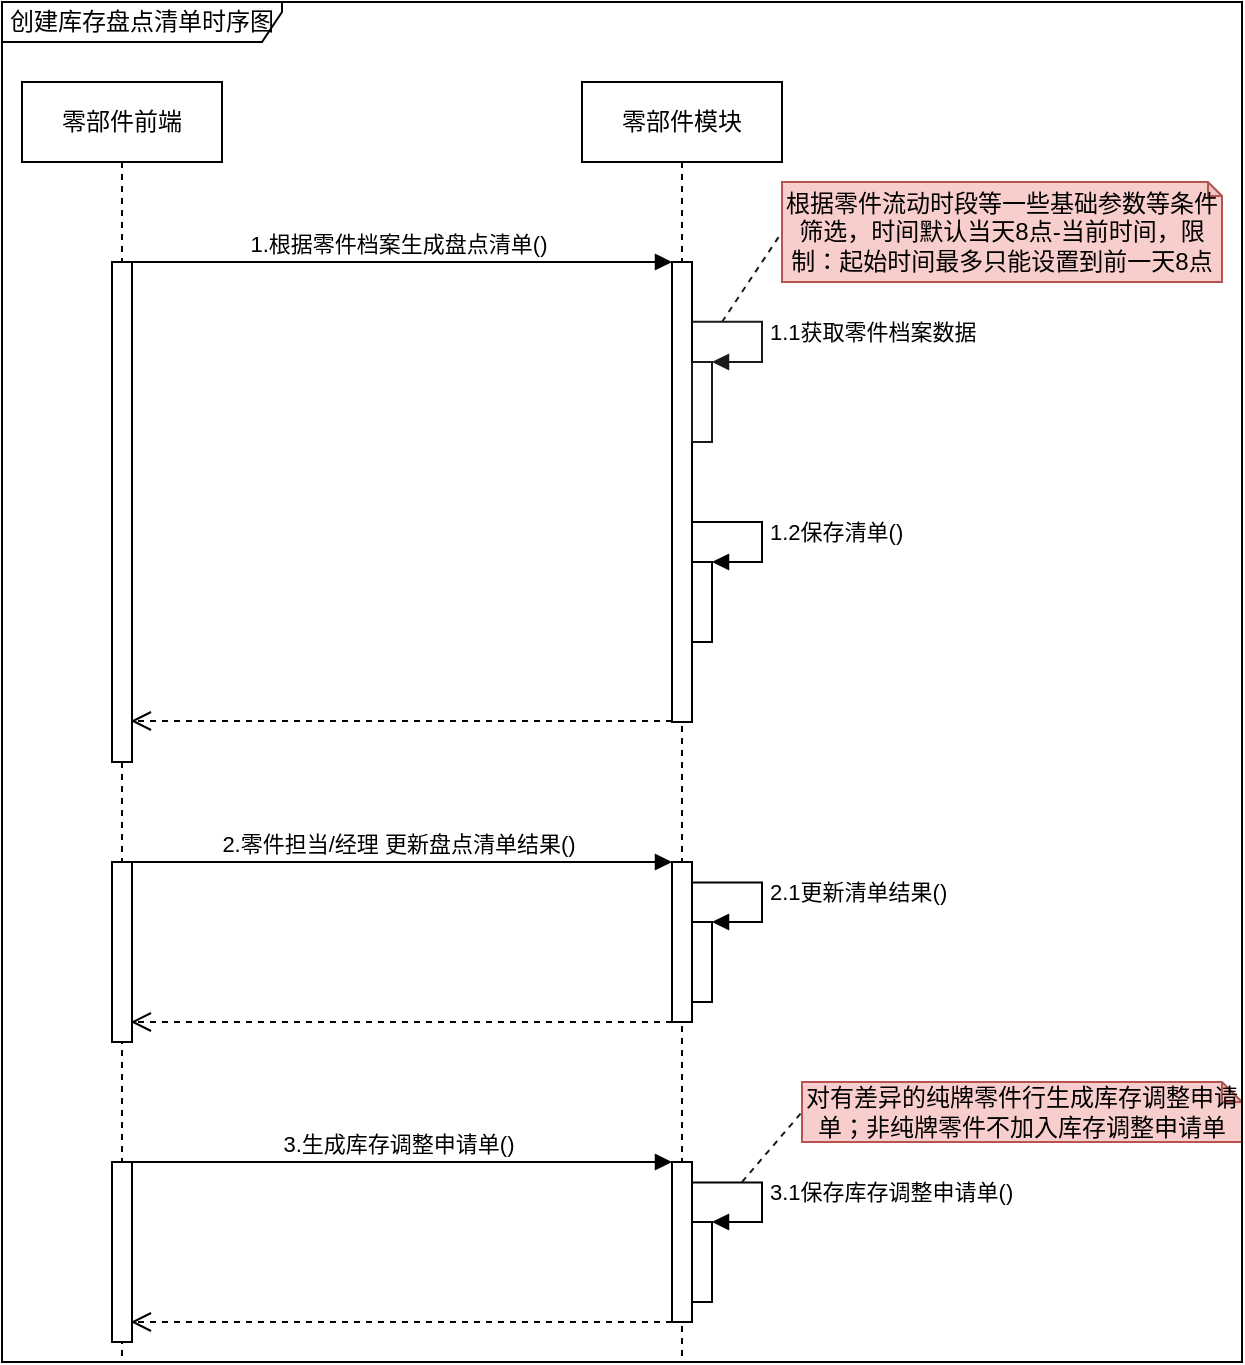 <mxfile version="16.2.7" type="github" pages="6">
  <diagram id="umNzM8Ve97_fDtR-dAsz" name="库存盘点时序图">
    <mxGraphModel dx="1673" dy="902" grid="1" gridSize="10" guides="1" tooltips="1" connect="1" arrows="1" fold="1" page="1" pageScale="1" pageWidth="827" pageHeight="1169" math="0" shadow="0">
      <root>
        <mxCell id="0" />
        <mxCell id="1" parent="0" />
        <mxCell id="G8WGl2eD8XPSR4rPqu9d-1" value="零部件前端" style="shape=umlLifeline;perimeter=lifelinePerimeter;whiteSpace=wrap;html=1;container=1;collapsible=0;recursiveResize=0;outlineConnect=0;" parent="1" vertex="1">
          <mxGeometry x="240" y="120" width="100" height="640" as="geometry" />
        </mxCell>
        <mxCell id="G8WGl2eD8XPSR4rPqu9d-5" value="" style="html=1;points=[];perimeter=orthogonalPerimeter;" parent="G8WGl2eD8XPSR4rPqu9d-1" vertex="1">
          <mxGeometry x="45" y="90" width="10" height="250" as="geometry" />
        </mxCell>
        <mxCell id="yVz69aTvystLN38uQKqI-1" value="" style="html=1;points=[];perimeter=orthogonalPerimeter;" parent="G8WGl2eD8XPSR4rPqu9d-1" vertex="1">
          <mxGeometry x="45" y="390" width="10" height="90" as="geometry" />
        </mxCell>
        <mxCell id="G8WGl2eD8XPSR4rPqu9d-2" value="零部件模块" style="shape=umlLifeline;perimeter=lifelinePerimeter;whiteSpace=wrap;html=1;container=1;collapsible=0;recursiveResize=0;outlineConnect=0;" parent="1" vertex="1">
          <mxGeometry x="520" y="120" width="100" height="640" as="geometry" />
        </mxCell>
        <mxCell id="G8WGl2eD8XPSR4rPqu9d-6" value="" style="html=1;points=[];perimeter=orthogonalPerimeter;" parent="G8WGl2eD8XPSR4rPqu9d-2" vertex="1">
          <mxGeometry x="45" y="90" width="10" height="230" as="geometry" />
        </mxCell>
        <mxCell id="xgKWHFWqJDrXmpPzvQ9v-1" value="" style="html=1;points=[];perimeter=orthogonalPerimeter;fillColor=#FFFFFF;" parent="G8WGl2eD8XPSR4rPqu9d-2" vertex="1">
          <mxGeometry x="55" y="240" width="10" height="40" as="geometry" />
        </mxCell>
        <mxCell id="xgKWHFWqJDrXmpPzvQ9v-2" value="1.2保存清单()" style="edgeStyle=orthogonalEdgeStyle;html=1;align=left;spacingLeft=2;endArrow=block;rounded=0;entryX=1;entryY=0;" parent="G8WGl2eD8XPSR4rPqu9d-2" target="xgKWHFWqJDrXmpPzvQ9v-1" edge="1">
          <mxGeometry relative="1" as="geometry">
            <mxPoint x="55" y="220" as="sourcePoint" />
            <Array as="points">
              <mxPoint x="90" y="220" />
              <mxPoint x="90" y="240" />
            </Array>
          </mxGeometry>
        </mxCell>
        <mxCell id="xgKWHFWqJDrXmpPzvQ9v-7" value="" style="html=1;points=[];perimeter=orthogonalPerimeter;fillColor=#FFFFFF;" parent="G8WGl2eD8XPSR4rPqu9d-2" vertex="1">
          <mxGeometry x="45" y="390" width="10" height="80" as="geometry" />
        </mxCell>
        <mxCell id="JhqgC4_rt2xM12ap52p0-1" value="" style="html=1;points=[];perimeter=orthogonalPerimeter;strokeColor=#1A1A1A;fillColor=#FFFFFF;" vertex="1" parent="G8WGl2eD8XPSR4rPqu9d-2">
          <mxGeometry x="55" y="140" width="10" height="40" as="geometry" />
        </mxCell>
        <mxCell id="JhqgC4_rt2xM12ap52p0-2" value="1.1获取零件档案数据" style="edgeStyle=orthogonalEdgeStyle;html=1;align=left;spacingLeft=2;endArrow=block;rounded=0;entryX=1;entryY=0;endSize=6;targetPerimeterSpacing=-1;strokeColor=#1A1A1A;exitX=1;exitY=0.13;exitDx=0;exitDy=0;exitPerimeter=0;" edge="1" target="JhqgC4_rt2xM12ap52p0-1" parent="G8WGl2eD8XPSR4rPqu9d-2" source="G8WGl2eD8XPSR4rPqu9d-6">
          <mxGeometry relative="1" as="geometry">
            <mxPoint x="60" y="120" as="sourcePoint" />
            <Array as="points">
              <mxPoint x="90" y="120" />
              <mxPoint x="90" y="140" />
            </Array>
          </mxGeometry>
        </mxCell>
        <mxCell id="G8WGl2eD8XPSR4rPqu9d-7" value="1.根据零件档案生成盘点清单()" style="html=1;verticalAlign=bottom;endArrow=block;entryX=0;entryY=0;rounded=0;" parent="1" target="G8WGl2eD8XPSR4rPqu9d-6" edge="1">
          <mxGeometry relative="1" as="geometry">
            <mxPoint x="290" y="210" as="sourcePoint" />
          </mxGeometry>
        </mxCell>
        <mxCell id="G8WGl2eD8XPSR4rPqu9d-8" value="" style="html=1;verticalAlign=bottom;endArrow=open;dashed=1;endSize=8;exitX=0;exitY=0.95;rounded=0;entryX=0.94;entryY=0.95;entryDx=0;entryDy=0;entryPerimeter=0;" parent="1" edge="1">
          <mxGeometry relative="1" as="geometry">
            <mxPoint x="294.4" y="439.5" as="targetPoint" />
            <mxPoint x="565" y="439.5" as="sourcePoint" />
          </mxGeometry>
        </mxCell>
        <mxCell id="yVz69aTvystLN38uQKqI-2" value="2.零件担当/经理 更新盘点清单结果()" style="html=1;verticalAlign=bottom;endArrow=block;entryX=0;entryY=0;rounded=0;" parent="1" edge="1">
          <mxGeometry relative="1" as="geometry">
            <mxPoint x="290" y="510" as="sourcePoint" />
            <mxPoint x="565" y="510" as="targetPoint" />
          </mxGeometry>
        </mxCell>
        <mxCell id="jlcQdi1CMKk99q-TdwAY-1" value="根据零件流动时段等一些基础参数等条件筛选，时间默认当天8点-当前时间，限制：起始时间最多只能设置到前一天8点" style="shape=note;whiteSpace=wrap;html=1;backgroundOutline=1;darkOpacity=0.05;strokeColor=#b85450;fillColor=#f8cecc;size=7;" vertex="1" parent="1">
          <mxGeometry x="620" y="170" width="220" height="50" as="geometry" />
        </mxCell>
        <mxCell id="jlcQdi1CMKk99q-TdwAY-3" value="" style="html=1;points=[];perimeter=orthogonalPerimeter;fillColor=#FFFFFF;" vertex="1" parent="1">
          <mxGeometry x="575" y="540" width="10" height="40" as="geometry" />
        </mxCell>
        <mxCell id="jlcQdi1CMKk99q-TdwAY-4" value="2.1更新清单结果()" style="edgeStyle=orthogonalEdgeStyle;html=1;align=left;spacingLeft=2;endArrow=block;rounded=0;entryX=1;entryY=0;exitX=1.022;exitY=0.128;exitDx=0;exitDy=0;exitPerimeter=0;" edge="1" parent="1" target="jlcQdi1CMKk99q-TdwAY-3">
          <mxGeometry relative="1" as="geometry">
            <mxPoint x="575.22" y="520.24" as="sourcePoint" />
            <Array as="points">
              <mxPoint x="610" y="520" />
              <mxPoint x="610" y="540" />
            </Array>
          </mxGeometry>
        </mxCell>
        <mxCell id="jlcQdi1CMKk99q-TdwAY-5" value="" style="html=1;verticalAlign=bottom;endArrow=open;dashed=1;endSize=8;exitX=0;exitY=0.95;rounded=0;entryX=0.94;entryY=0.95;entryDx=0;entryDy=0;entryPerimeter=0;" edge="1" parent="1">
          <mxGeometry relative="1" as="geometry">
            <mxPoint x="294.4" y="590" as="targetPoint" />
            <mxPoint x="565" y="590" as="sourcePoint" />
          </mxGeometry>
        </mxCell>
        <mxCell id="jlcQdi1CMKk99q-TdwAY-7" value="" style="html=1;points=[];perimeter=orthogonalPerimeter;" vertex="1" parent="1">
          <mxGeometry x="285" y="660" width="10" height="90" as="geometry" />
        </mxCell>
        <mxCell id="jlcQdi1CMKk99q-TdwAY-8" value="" style="html=1;points=[];perimeter=orthogonalPerimeter;fillColor=#FFFFFF;" vertex="1" parent="1">
          <mxGeometry x="565" y="660" width="10" height="80" as="geometry" />
        </mxCell>
        <mxCell id="jlcQdi1CMKk99q-TdwAY-9" value="3.生成库存调整申请单()" style="html=1;verticalAlign=bottom;endArrow=block;entryX=0;entryY=0;rounded=0;" edge="1" parent="1">
          <mxGeometry relative="1" as="geometry">
            <mxPoint x="290" y="660" as="sourcePoint" />
            <mxPoint x="565" y="660" as="targetPoint" />
          </mxGeometry>
        </mxCell>
        <mxCell id="jlcQdi1CMKk99q-TdwAY-10" value="" style="html=1;points=[];perimeter=orthogonalPerimeter;fillColor=#FFFFFF;" vertex="1" parent="1">
          <mxGeometry x="575" y="690" width="10" height="40" as="geometry" />
        </mxCell>
        <mxCell id="jlcQdi1CMKk99q-TdwAY-11" value="3.1保存库存调整申请单()" style="edgeStyle=orthogonalEdgeStyle;html=1;align=left;spacingLeft=2;endArrow=block;rounded=0;entryX=1;entryY=0;exitX=1.022;exitY=0.128;exitDx=0;exitDy=0;exitPerimeter=0;" edge="1" parent="1" target="jlcQdi1CMKk99q-TdwAY-10">
          <mxGeometry relative="1" as="geometry">
            <mxPoint x="575.22" y="670.24" as="sourcePoint" />
            <Array as="points">
              <mxPoint x="610" y="670" />
              <mxPoint x="610" y="690" />
            </Array>
          </mxGeometry>
        </mxCell>
        <mxCell id="jlcQdi1CMKk99q-TdwAY-13" value="对有差异的纯牌零件行生成库存调整申请单；非纯牌零件不加入库存调整申请单" style="shape=note;whiteSpace=wrap;html=1;backgroundOutline=1;darkOpacity=0.05;strokeColor=#b85450;fillColor=#f8cecc;size=10;" vertex="1" parent="1">
          <mxGeometry x="630" y="620" width="220" height="30" as="geometry" />
        </mxCell>
        <mxCell id="LZUSHP5yM4QtFU7glQRP-1" value="" style="endArrow=none;dashed=1;html=1;rounded=0;endSize=10;targetPerimeterSpacing=-1;strokeColor=#1A1A1A;entryX=0;entryY=0.5;entryDx=0;entryDy=0;entryPerimeter=0;" edge="1" parent="1" target="jlcQdi1CMKk99q-TdwAY-13">
          <mxGeometry width="50" height="50" relative="1" as="geometry">
            <mxPoint x="600" y="670" as="sourcePoint" />
            <mxPoint x="350" y="540" as="targetPoint" />
          </mxGeometry>
        </mxCell>
        <mxCell id="LZUSHP5yM4QtFU7glQRP-2" value="" style="endArrow=none;dashed=1;html=1;rounded=0;endSize=10;targetPerimeterSpacing=-1;strokeColor=#1A1A1A;entryX=0;entryY=0.5;entryDx=0;entryDy=0;entryPerimeter=0;" edge="1" parent="1" target="jlcQdi1CMKk99q-TdwAY-1">
          <mxGeometry width="50" height="50" relative="1" as="geometry">
            <mxPoint x="590" y="240" as="sourcePoint" />
            <mxPoint x="630" y="315" as="targetPoint" />
          </mxGeometry>
        </mxCell>
        <mxCell id="LZUSHP5yM4QtFU7glQRP-3" value="" style="html=1;verticalAlign=bottom;endArrow=open;dashed=1;endSize=8;exitX=0;exitY=0.95;rounded=0;entryX=0.94;entryY=0.95;entryDx=0;entryDy=0;entryPerimeter=0;" edge="1" parent="1">
          <mxGeometry relative="1" as="geometry">
            <mxPoint x="294.4" y="740" as="targetPoint" />
            <mxPoint x="565" y="740" as="sourcePoint" />
          </mxGeometry>
        </mxCell>
        <mxCell id="JhqgC4_rt2xM12ap52p0-4" value="创建库存盘点清单时序图" style="shape=umlFrame;whiteSpace=wrap;html=1;fillColor=#FFFFFF;width=140;height=20;" vertex="1" parent="1">
          <mxGeometry x="230" y="80" width="620" height="680" as="geometry" />
        </mxCell>
      </root>
    </mxGraphModel>
  </diagram>
  <diagram id="uT7HqaZZkiz_ikNXBzii" name="创建盘点清单行为图">
    <mxGraphModel dx="1293" dy="697" grid="1" gridSize="10" guides="1" tooltips="1" connect="1" arrows="1" fold="1" page="1" pageScale="1" pageWidth="827" pageHeight="1169" math="0" shadow="0">
      <root>
        <mxCell id="cGxvXAa2omujSZtcGAt--0" />
        <mxCell id="cGxvXAa2omujSZtcGAt--1" parent="cGxvXAa2omujSZtcGAt--0" />
        <mxCell id="g6v5su71hCf3ehsS76K4-0" value="零部件前端" style="shape=umlLifeline;perimeter=lifelinePerimeter;whiteSpace=wrap;html=1;container=1;collapsible=0;recursiveResize=0;outlineConnect=0;fillColor=#FFFFFF;" parent="cGxvXAa2omujSZtcGAt--1" vertex="1">
          <mxGeometry x="200" y="160" width="100" height="560" as="geometry" />
        </mxCell>
        <mxCell id="g6v5su71hCf3ehsS76K4-1" value="" style="html=1;points=[];perimeter=orthogonalPerimeter;fillColor=#FFFFFF;" parent="g6v5su71hCf3ehsS76K4-0" vertex="1">
          <mxGeometry x="45" y="80" width="10" height="460" as="geometry" />
        </mxCell>
        <mxCell id="g6v5su71hCf3ehsS76K4-2" value="接口-BFF服务" style="shape=umlLifeline;perimeter=lifelinePerimeter;whiteSpace=wrap;html=1;container=1;collapsible=0;recursiveResize=0;outlineConnect=0;fillColor=#FFFFFF;" parent="cGxvXAa2omujSZtcGAt--1" vertex="1">
          <mxGeometry x="390" y="160" width="100" height="560" as="geometry" />
        </mxCell>
        <mxCell id="g6v5su71hCf3ehsS76K4-3" value="" style="html=1;points=[];perimeter=orthogonalPerimeter;fillColor=#FFFFFF;" parent="g6v5su71hCf3ehsS76K4-2" vertex="1">
          <mxGeometry x="45" y="80" width="10" height="440" as="geometry" />
        </mxCell>
        <mxCell id="g6v5su71hCf3ehsS76K4-4" value="" style="html=1;verticalAlign=bottom;endArrow=open;dashed=1;endSize=8;exitX=0;exitY=0.95;rounded=0;" parent="g6v5su71hCf3ehsS76K4-2" edge="1">
          <mxGeometry relative="1" as="geometry">
            <mxPoint x="-135" y="520" as="targetPoint" />
            <mxPoint x="55" y="520" as="sourcePoint" />
          </mxGeometry>
        </mxCell>
        <mxCell id="g6v5su71hCf3ehsS76K4-6" value="领域层-库存管理原子服务" style="shape=umlLifeline;perimeter=lifelinePerimeter;whiteSpace=wrap;html=1;container=1;collapsible=0;recursiveResize=0;outlineConnect=0;fillColor=#FFFFFF;" parent="cGxvXAa2omujSZtcGAt--1" vertex="1">
          <mxGeometry x="730" y="160" width="100" height="560" as="geometry" />
        </mxCell>
        <mxCell id="g6v5su71hCf3ehsS76K4-7" value="" style="html=1;points=[];perimeter=orthogonalPerimeter;fillColor=#FFFFFF;" parent="g6v5su71hCf3ehsS76K4-6" vertex="1">
          <mxGeometry x="45" y="372" width="10" height="80" as="geometry" />
        </mxCell>
        <mxCell id="g6v5su71hCf3ehsS76K4-8" value="" style="html=1;points=[];perimeter=orthogonalPerimeter;fillColor=#FFFFFF;" parent="g6v5su71hCf3ehsS76K4-6" vertex="1">
          <mxGeometry x="55" y="402" width="10" height="40" as="geometry" />
        </mxCell>
        <mxCell id="g6v5su71hCf3ehsS76K4-9" value="1.1.3.1保存盘点清单()" style="edgeStyle=orthogonalEdgeStyle;html=1;align=left;spacingLeft=2;endArrow=block;rounded=0;entryX=1;entryY=0;endSize=10;exitX=0.987;exitY=0.125;exitDx=0;exitDy=0;exitPerimeter=0;" parent="g6v5su71hCf3ehsS76K4-6" source="g6v5su71hCf3ehsS76K4-7" target="g6v5su71hCf3ehsS76K4-8" edge="1">
          <mxGeometry relative="1" as="geometry">
            <mxPoint x="60" y="382" as="sourcePoint" />
            <Array as="points">
              <mxPoint x="90" y="382" />
              <mxPoint x="90" y="402" />
            </Array>
          </mxGeometry>
        </mxCell>
        <mxCell id="g6v5su71hCf3ehsS76K4-10" value="应用层-零部件聚合服务" style="shape=umlLifeline;perimeter=lifelinePerimeter;whiteSpace=wrap;html=1;container=1;collapsible=0;recursiveResize=0;outlineConnect=0;fillColor=#FFFFFF;" parent="cGxvXAa2omujSZtcGAt--1" vertex="1">
          <mxGeometry x="560" y="160" width="100" height="560" as="geometry" />
        </mxCell>
        <mxCell id="g6v5su71hCf3ehsS76K4-11" value="" style="html=1;points=[];perimeter=orthogonalPerimeter;fillColor=#FFFFFF;" parent="g6v5su71hCf3ehsS76K4-10" vertex="1">
          <mxGeometry x="45" y="110" width="10" height="390" as="geometry" />
        </mxCell>
        <mxCell id="g6v5su71hCf3ehsS76K4-13" value="" style="html=1;points=[];perimeter=orthogonalPerimeter;fillColor=#FFFFFF;" parent="g6v5su71hCf3ehsS76K4-10" vertex="1">
          <mxGeometry x="55" y="150" width="10" height="40" as="geometry" />
        </mxCell>
        <mxCell id="g6v5su71hCf3ehsS76K4-14" value="1.1.1参数合规性校验()" style="edgeStyle=orthogonalEdgeStyle;html=1;align=left;spacingLeft=2;endArrow=block;rounded=0;entryX=1;entryY=0;endSize=10;" parent="g6v5su71hCf3ehsS76K4-10" target="g6v5su71hCf3ehsS76K4-13" edge="1">
          <mxGeometry relative="1" as="geometry">
            <mxPoint x="55" y="130" as="sourcePoint" />
            <Array as="points">
              <mxPoint x="90" y="130" />
              <mxPoint x="90" y="150" />
            </Array>
          </mxGeometry>
        </mxCell>
        <mxCell id="g6v5su71hCf3ehsS76K4-15" value="1.生成库存盘点清单()" style="html=1;verticalAlign=bottom;endArrow=block;rounded=0;endSize=10;" parent="cGxvXAa2omujSZtcGAt--1" edge="1">
          <mxGeometry relative="1" as="geometry">
            <mxPoint x="255.1" y="240" as="sourcePoint" />
            <mxPoint x="435" y="240" as="targetPoint" />
          </mxGeometry>
        </mxCell>
        <mxCell id="g6v5su71hCf3ehsS76K4-16" value="1.1.3生成盘点清单()" style="html=1;verticalAlign=bottom;endArrow=block;entryX=0;entryY=0;rounded=0;endSize=10;" parent="cGxvXAa2omujSZtcGAt--1" target="g6v5su71hCf3ehsS76K4-7" edge="1">
          <mxGeometry relative="1" as="geometry">
            <mxPoint x="615" y="532" as="sourcePoint" />
          </mxGeometry>
        </mxCell>
        <mxCell id="g6v5su71hCf3ehsS76K4-17" value="" style="html=1;verticalAlign=bottom;endArrow=open;dashed=1;endSize=8;exitX=0;exitY=0.95;rounded=0;" parent="cGxvXAa2omujSZtcGAt--1" edge="1">
          <mxGeometry relative="1" as="geometry">
            <mxPoint x="615" y="612" as="targetPoint" />
            <mxPoint x="775" y="612" as="sourcePoint" />
          </mxGeometry>
        </mxCell>
        <mxCell id="g6v5su71hCf3ehsS76K4-18" value="" style="html=1;verticalAlign=bottom;endArrow=open;dashed=1;endSize=8;exitX=0;exitY=0.95;rounded=0;" parent="cGxvXAa2omujSZtcGAt--1" edge="1">
          <mxGeometry relative="1" as="geometry">
            <mxPoint x="445" y="660.0" as="targetPoint" />
            <mxPoint x="605" y="660.0" as="sourcePoint" />
          </mxGeometry>
        </mxCell>
        <mxCell id="Hreq53y_PI7lOK3DhGQt-12" value="创建盘点清单-行为图" style="shape=umlFrame;whiteSpace=wrap;html=1;fillColor=#FFFFFF;width=120;height=20;" parent="cGxvXAa2omujSZtcGAt--1" vertex="1">
          <mxGeometry x="190" y="120" width="1000" height="600" as="geometry" />
        </mxCell>
        <mxCell id="SQIhCoSEok_W2m7uQ8Id-3" value="基于零件档案的信息生成" style="shape=note;whiteSpace=wrap;html=1;backgroundOutline=1;darkOpacity=0.05;strokeColor=#b85450;fillColor=#f8cecc;size=7;" vertex="1" parent="cGxvXAa2omujSZtcGAt--1">
          <mxGeometry x="273.5" y="250" width="140" height="20" as="geometry" />
        </mxCell>
        <mxCell id="g6v5su71hCf3ehsS76K4-12" value="1.1调用库存管理聚合&lt;br&gt;生成库存盘点清单()" style="html=1;verticalAlign=bottom;endArrow=block;rounded=0;endSize=10;exitX=1.046;exitY=0.087;exitDx=0;exitDy=0;exitPerimeter=0;" parent="cGxvXAa2omujSZtcGAt--1" edge="1">
          <mxGeometry relative="1" as="geometry">
            <mxPoint x="445.46" y="270.28" as="sourcePoint" />
            <mxPoint x="609.5" y="270.28" as="targetPoint" />
          </mxGeometry>
        </mxCell>
        <mxCell id="izpstvaXkRonlapdURn--4" value="" style="html=1;points=[];perimeter=orthogonalPerimeter;fillColor=#FFFFFF;" vertex="1" parent="cGxvXAa2omujSZtcGAt--1">
          <mxGeometry x="925" y="422" width="10" height="40" as="geometry" />
        </mxCell>
        <mxCell id="izpstvaXkRonlapdURn--5" value="1.1.2.1查询零件档案()" style="edgeStyle=orthogonalEdgeStyle;html=1;align=left;spacingLeft=2;endArrow=block;rounded=0;entryX=1;entryY=0;endSize=10;exitX=0.987;exitY=0.125;exitDx=0;exitDy=0;exitPerimeter=0;" edge="1" parent="cGxvXAa2omujSZtcGAt--1" target="izpstvaXkRonlapdURn--4">
          <mxGeometry relative="1" as="geometry">
            <mxPoint x="924.87" y="402" as="sourcePoint" />
            <Array as="points">
              <mxPoint x="960" y="402" />
              <mxPoint x="960" y="422" />
            </Array>
          </mxGeometry>
        </mxCell>
        <mxCell id="izpstvaXkRonlapdURn--6" value="1.1.2获取零件档案信息()" style="html=1;verticalAlign=bottom;endArrow=block;entryX=0.214;entryY=0.007;rounded=0;endSize=10;entryDx=0;entryDy=0;entryPerimeter=0;" edge="1" parent="cGxvXAa2omujSZtcGAt--1" target="izpstvaXkRonlapdURn--11">
          <mxGeometry relative="1" as="geometry">
            <mxPoint x="615" y="392" as="sourcePoint" />
            <mxPoint x="975" y="392" as="targetPoint" />
          </mxGeometry>
        </mxCell>
        <mxCell id="izpstvaXkRonlapdURn--7" value="" style="html=1;verticalAlign=bottom;endArrow=open;dashed=1;endSize=8;rounded=0;" edge="1" parent="cGxvXAa2omujSZtcGAt--1" source="izpstvaXkRonlapdURn--10">
          <mxGeometry relative="1" as="geometry">
            <mxPoint x="615" y="472" as="targetPoint" />
            <mxPoint x="775" y="472" as="sourcePoint" />
          </mxGeometry>
        </mxCell>
        <mxCell id="izpstvaXkRonlapdURn--8" value="根据零件流动时段等一些基础参数等条件筛选，时间默认当天8点-当前时间，限制：起始时间最多只能设置到前一天8点" style="shape=note;whiteSpace=wrap;html=1;backgroundOutline=1;darkOpacity=0.05;strokeColor=#b85450;fillColor=#f8cecc;size=7;" vertex="1" parent="cGxvXAa2omujSZtcGAt--1">
          <mxGeometry x="967" y="330" width="220" height="50" as="geometry" />
        </mxCell>
        <mxCell id="izpstvaXkRonlapdURn--9" value="" style="endArrow=none;dashed=1;html=1;rounded=0;endSize=6;targetPerimeterSpacing=-1;strokeColor=#1A1A1A;entryX=0;entryY=0.5;entryDx=0;entryDy=0;entryPerimeter=0;" edge="1" parent="cGxvXAa2omujSZtcGAt--1" target="izpstvaXkRonlapdURn--8">
          <mxGeometry width="50" height="50" relative="1" as="geometry">
            <mxPoint x="950" y="400" as="sourcePoint" />
            <mxPoint x="890" y="400" as="targetPoint" />
          </mxGeometry>
        </mxCell>
        <mxCell id="izpstvaXkRonlapdURn--10" value="领域层-零件基础原子服务" style="shape=umlLifeline;perimeter=lifelinePerimeter;whiteSpace=wrap;html=1;container=1;collapsible=0;recursiveResize=0;outlineConnect=0;strokeColor=#1A1A1A;fillColor=#FFFFFF;" vertex="1" parent="cGxvXAa2omujSZtcGAt--1">
          <mxGeometry x="870" y="160" width="100" height="558" as="geometry" />
        </mxCell>
        <mxCell id="izpstvaXkRonlapdURn--11" value="" style="html=1;points=[];perimeter=orthogonalPerimeter;strokeColor=#1A1A1A;fillColor=#FFFFFF;" vertex="1" parent="izpstvaXkRonlapdURn--10">
          <mxGeometry x="45" y="230" width="10" height="80" as="geometry" />
        </mxCell>
      </root>
    </mxGraphModel>
  </diagram>
  <diagram id="i_zHCoiW6dh8BcUsylhJ" name="更新盘点结果行为图">
    <mxGraphModel dx="1422" dy="767" grid="1" gridSize="10" guides="1" tooltips="1" connect="1" arrows="1" fold="1" page="1" pageScale="1" pageWidth="827" pageHeight="1169" math="0" shadow="0">
      <root>
        <mxCell id="gMh_w9T7EPyNYKoedNwf-0" />
        <mxCell id="gMh_w9T7EPyNYKoedNwf-1" parent="gMh_w9T7EPyNYKoedNwf-0" />
        <mxCell id="T6Ad247SYB4x5uOYcLmW-0" value="零部件前端" style="shape=umlLifeline;perimeter=lifelinePerimeter;whiteSpace=wrap;html=1;container=1;collapsible=0;recursiveResize=0;outlineConnect=0;fillColor=#FFFFFF;" vertex="1" parent="gMh_w9T7EPyNYKoedNwf-1">
          <mxGeometry x="200" y="160" width="100" height="400" as="geometry" />
        </mxCell>
        <mxCell id="T6Ad247SYB4x5uOYcLmW-1" value="" style="html=1;points=[];perimeter=orthogonalPerimeter;fillColor=#FFFFFF;" vertex="1" parent="T6Ad247SYB4x5uOYcLmW-0">
          <mxGeometry x="45" y="80" width="10" height="300" as="geometry" />
        </mxCell>
        <mxCell id="T6Ad247SYB4x5uOYcLmW-2" value="接口-BFF服务" style="shape=umlLifeline;perimeter=lifelinePerimeter;whiteSpace=wrap;html=1;container=1;collapsible=0;recursiveResize=0;outlineConnect=0;fillColor=#FFFFFF;" vertex="1" parent="gMh_w9T7EPyNYKoedNwf-1">
          <mxGeometry x="390" y="160" width="100" height="400" as="geometry" />
        </mxCell>
        <mxCell id="T6Ad247SYB4x5uOYcLmW-3" value="" style="html=1;points=[];perimeter=orthogonalPerimeter;fillColor=#FFFFFF;" vertex="1" parent="T6Ad247SYB4x5uOYcLmW-2">
          <mxGeometry x="45" y="80" width="10" height="280" as="geometry" />
        </mxCell>
        <mxCell id="T6Ad247SYB4x5uOYcLmW-4" value="" style="html=1;verticalAlign=bottom;endArrow=open;dashed=1;endSize=8;exitX=0;exitY=0.95;rounded=0;" edge="1" parent="T6Ad247SYB4x5uOYcLmW-2">
          <mxGeometry relative="1" as="geometry">
            <mxPoint x="-135" y="360" as="targetPoint" />
            <mxPoint x="55" y="360" as="sourcePoint" />
          </mxGeometry>
        </mxCell>
        <mxCell id="T6Ad247SYB4x5uOYcLmW-5" value="领域层-库存管理原子服务" style="shape=umlLifeline;perimeter=lifelinePerimeter;whiteSpace=wrap;html=1;container=1;collapsible=0;recursiveResize=0;outlineConnect=0;fillColor=#FFFFFF;" vertex="1" parent="gMh_w9T7EPyNYKoedNwf-1">
          <mxGeometry x="730" y="160" width="100" height="400" as="geometry" />
        </mxCell>
        <mxCell id="T6Ad247SYB4x5uOYcLmW-6" value="" style="html=1;points=[];perimeter=orthogonalPerimeter;fillColor=#FFFFFF;" vertex="1" parent="T6Ad247SYB4x5uOYcLmW-5">
          <mxGeometry x="45" y="222" width="10" height="80" as="geometry" />
        </mxCell>
        <mxCell id="T6Ad247SYB4x5uOYcLmW-7" value="" style="html=1;points=[];perimeter=orthogonalPerimeter;fillColor=#FFFFFF;" vertex="1" parent="T6Ad247SYB4x5uOYcLmW-5">
          <mxGeometry x="55" y="252" width="10" height="40" as="geometry" />
        </mxCell>
        <mxCell id="T6Ad247SYB4x5uOYcLmW-8" value="1.1.2.1更新盘点数()" style="edgeStyle=orthogonalEdgeStyle;html=1;align=left;spacingLeft=2;endArrow=block;rounded=0;entryX=1;entryY=0;endSize=10;exitX=0.987;exitY=0.125;exitDx=0;exitDy=0;exitPerimeter=0;" edge="1" parent="T6Ad247SYB4x5uOYcLmW-5" source="T6Ad247SYB4x5uOYcLmW-6" target="T6Ad247SYB4x5uOYcLmW-7">
          <mxGeometry relative="1" as="geometry">
            <mxPoint x="60" y="232" as="sourcePoint" />
            <Array as="points">
              <mxPoint x="90" y="232" />
              <mxPoint x="90" y="252" />
            </Array>
          </mxGeometry>
        </mxCell>
        <mxCell id="T6Ad247SYB4x5uOYcLmW-9" value="应用层-零部件聚合服务" style="shape=umlLifeline;perimeter=lifelinePerimeter;whiteSpace=wrap;html=1;container=1;collapsible=0;recursiveResize=0;outlineConnect=0;fillColor=#FFFFFF;" vertex="1" parent="gMh_w9T7EPyNYKoedNwf-1">
          <mxGeometry x="560" y="160" width="100" height="400" as="geometry" />
        </mxCell>
        <mxCell id="T6Ad247SYB4x5uOYcLmW-10" value="" style="html=1;points=[];perimeter=orthogonalPerimeter;fillColor=#FFFFFF;" vertex="1" parent="T6Ad247SYB4x5uOYcLmW-9">
          <mxGeometry x="45" y="110" width="10" height="230" as="geometry" />
        </mxCell>
        <mxCell id="T6Ad247SYB4x5uOYcLmW-11" value="" style="html=1;points=[];perimeter=orthogonalPerimeter;fillColor=#FFFFFF;" vertex="1" parent="T6Ad247SYB4x5uOYcLmW-9">
          <mxGeometry x="55" y="150" width="10" height="40" as="geometry" />
        </mxCell>
        <mxCell id="T6Ad247SYB4x5uOYcLmW-12" value="1.1.1参数合规性校验()" style="edgeStyle=orthogonalEdgeStyle;html=1;align=left;spacingLeft=2;endArrow=block;rounded=0;entryX=1;entryY=0;endSize=10;" edge="1" parent="T6Ad247SYB4x5uOYcLmW-9" target="T6Ad247SYB4x5uOYcLmW-11">
          <mxGeometry relative="1" as="geometry">
            <mxPoint x="55" y="130" as="sourcePoint" />
            <Array as="points">
              <mxPoint x="90" y="130" />
              <mxPoint x="90" y="150" />
            </Array>
          </mxGeometry>
        </mxCell>
        <mxCell id="T6Ad247SYB4x5uOYcLmW-13" value="1.修改库存盘点结果数()" style="html=1;verticalAlign=bottom;endArrow=block;rounded=0;endSize=10;" edge="1" parent="gMh_w9T7EPyNYKoedNwf-1">
          <mxGeometry relative="1" as="geometry">
            <mxPoint x="255.1" y="240" as="sourcePoint" />
            <mxPoint x="435" y="240" as="targetPoint" />
          </mxGeometry>
        </mxCell>
        <mxCell id="T6Ad247SYB4x5uOYcLmW-14" value="1.1.2修改盘点清单()" style="html=1;verticalAlign=bottom;endArrow=block;entryX=0;entryY=0;rounded=0;endSize=10;" edge="1" parent="gMh_w9T7EPyNYKoedNwf-1" target="T6Ad247SYB4x5uOYcLmW-6">
          <mxGeometry relative="1" as="geometry">
            <mxPoint x="615" y="382" as="sourcePoint" />
          </mxGeometry>
        </mxCell>
        <mxCell id="T6Ad247SYB4x5uOYcLmW-15" value="" style="html=1;verticalAlign=bottom;endArrow=open;dashed=1;endSize=8;exitX=0;exitY=0.95;rounded=0;" edge="1" parent="gMh_w9T7EPyNYKoedNwf-1">
          <mxGeometry relative="1" as="geometry">
            <mxPoint x="615" y="462" as="targetPoint" />
            <mxPoint x="775" y="462" as="sourcePoint" />
          </mxGeometry>
        </mxCell>
        <mxCell id="T6Ad247SYB4x5uOYcLmW-16" value="" style="html=1;verticalAlign=bottom;endArrow=open;dashed=1;endSize=8;exitX=0;exitY=0.95;rounded=0;" edge="1" parent="gMh_w9T7EPyNYKoedNwf-1">
          <mxGeometry relative="1" as="geometry">
            <mxPoint x="445" y="500.0" as="targetPoint" />
            <mxPoint x="605" y="500.0" as="sourcePoint" />
          </mxGeometry>
        </mxCell>
        <mxCell id="T6Ad247SYB4x5uOYcLmW-17" value="更新库存盘点数-行为图" style="shape=umlFrame;whiteSpace=wrap;html=1;fillColor=#FFFFFF;width=130;height=20;" vertex="1" parent="gMh_w9T7EPyNYKoedNwf-1">
          <mxGeometry x="190" y="120" width="740" height="440" as="geometry" />
        </mxCell>
        <mxCell id="T6Ad247SYB4x5uOYcLmW-19" value="1.1调用库存管理聚合&lt;br&gt;修改库存盘点结果数()" style="html=1;verticalAlign=bottom;endArrow=block;rounded=0;endSize=10;exitX=1.046;exitY=0.087;exitDx=0;exitDy=0;exitPerimeter=0;" edge="1" parent="gMh_w9T7EPyNYKoedNwf-1">
          <mxGeometry relative="1" as="geometry">
            <mxPoint x="445.46" y="270.28" as="sourcePoint" />
            <mxPoint x="609.5" y="270.28" as="targetPoint" />
          </mxGeometry>
        </mxCell>
      </root>
    </mxGraphModel>
  </diagram>
  <diagram id="IIwlmyjP_WbKXo_7debG" name="生成申请单行为图">
    <mxGraphModel dx="1422" dy="767" grid="1" gridSize="10" guides="1" tooltips="1" connect="1" arrows="1" fold="1" page="1" pageScale="1" pageWidth="827" pageHeight="1169" math="0" shadow="0">
      <root>
        <mxCell id="VwcgP75mEG6ZukQKdxs_-0" />
        <mxCell id="VwcgP75mEG6ZukQKdxs_-1" parent="VwcgP75mEG6ZukQKdxs_-0" />
      </root>
    </mxGraphModel>
  </diagram>
  <diagram id="xGGEeYQ9SPVqYbfntmPY" name="库存盘点聚合根">
    <mxGraphModel dx="1422" dy="767" grid="1" gridSize="10" guides="1" tooltips="1" connect="1" arrows="1" fold="1" page="1" pageScale="1" pageWidth="827" pageHeight="1169" math="0" shadow="0">
      <root>
        <mxCell id="S36UJJU6O8qHxqdBotNk-0" />
        <mxCell id="S36UJJU6O8qHxqdBotNk-1" parent="S36UJJU6O8qHxqdBotNk-0" />
        <mxCell id="sejd2sl6bXgNYkbxJfPt-0" value="盘点清单" style="shape=table;startSize=30;container=1;collapsible=1;childLayout=tableLayout;fixedRows=1;rowLines=0;fontStyle=1;align=center;resizeLast=1;fillColor=#BFB963;" parent="S36UJJU6O8qHxqdBotNk-1" vertex="1">
          <mxGeometry x="390" y="70" width="180" height="270" as="geometry" />
        </mxCell>
        <mxCell id="sejd2sl6bXgNYkbxJfPt-1" value="" style="shape=tableRow;horizontal=0;startSize=0;swimlaneHead=0;swimlaneBody=0;fillColor=#BFB963;collapsible=0;dropTarget=0;points=[[0,0.5],[1,0.5]];portConstraint=eastwest;top=0;left=0;right=0;bottom=1;" parent="sejd2sl6bXgNYkbxJfPt-0" vertex="1">
          <mxGeometry y="30" width="180" height="30" as="geometry" />
        </mxCell>
        <mxCell id="sejd2sl6bXgNYkbxJfPt-2" value="PK" style="shape=partialRectangle;connectable=0;fillColor=#BFB963;top=0;left=0;bottom=0;right=0;fontStyle=1;overflow=hidden;" parent="sejd2sl6bXgNYkbxJfPt-1" vertex="1">
          <mxGeometry width="30" height="30" as="geometry">
            <mxRectangle width="30" height="30" as="alternateBounds" />
          </mxGeometry>
        </mxCell>
        <mxCell id="sejd2sl6bXgNYkbxJfPt-3" value="id" style="shape=partialRectangle;connectable=0;fillColor=#BFB963;top=0;left=0;bottom=0;right=0;align=left;spacingLeft=6;fontStyle=1;overflow=hidden;" parent="sejd2sl6bXgNYkbxJfPt-1" vertex="1">
          <mxGeometry x="30" width="150" height="30" as="geometry">
            <mxRectangle width="150" height="30" as="alternateBounds" />
          </mxGeometry>
        </mxCell>
        <mxCell id="sejd2sl6bXgNYkbxJfPt-4" value="" style="shape=tableRow;horizontal=0;startSize=0;swimlaneHead=0;swimlaneBody=0;fillColor=#BFB963;collapsible=0;dropTarget=0;points=[[0,0.5],[1,0.5]];portConstraint=eastwest;top=0;left=0;right=0;bottom=0;" parent="sejd2sl6bXgNYkbxJfPt-0" vertex="1">
          <mxGeometry y="60" width="180" height="30" as="geometry" />
        </mxCell>
        <mxCell id="sejd2sl6bXgNYkbxJfPt-5" value="" style="shape=partialRectangle;connectable=0;fillColor=#BFB963;top=0;left=0;bottom=0;right=0;editable=1;overflow=hidden;" parent="sejd2sl6bXgNYkbxJfPt-4" vertex="1">
          <mxGeometry width="30" height="30" as="geometry">
            <mxRectangle width="30" height="30" as="alternateBounds" />
          </mxGeometry>
        </mxCell>
        <mxCell id="sejd2sl6bXgNYkbxJfPt-6" value="零件编号" style="shape=partialRectangle;connectable=0;fillColor=#BFB963;top=0;left=0;bottom=0;right=0;align=left;spacingLeft=6;overflow=hidden;" parent="sejd2sl6bXgNYkbxJfPt-4" vertex="1">
          <mxGeometry x="30" width="150" height="30" as="geometry">
            <mxRectangle width="150" height="30" as="alternateBounds" />
          </mxGeometry>
        </mxCell>
        <mxCell id="sejd2sl6bXgNYkbxJfPt-7" value="" style="shape=tableRow;horizontal=0;startSize=0;swimlaneHead=0;swimlaneBody=0;fillColor=#BFB963;collapsible=0;dropTarget=0;points=[[0,0.5],[1,0.5]];portConstraint=eastwest;top=0;left=0;right=0;bottom=0;" parent="sejd2sl6bXgNYkbxJfPt-0" vertex="1">
          <mxGeometry y="90" width="180" height="30" as="geometry" />
        </mxCell>
        <mxCell id="sejd2sl6bXgNYkbxJfPt-8" value="" style="shape=partialRectangle;connectable=0;fillColor=#BFB963;top=0;left=0;bottom=0;right=0;editable=1;overflow=hidden;" parent="sejd2sl6bXgNYkbxJfPt-7" vertex="1">
          <mxGeometry width="30" height="30" as="geometry">
            <mxRectangle width="30" height="30" as="alternateBounds" />
          </mxGeometry>
        </mxCell>
        <mxCell id="sejd2sl6bXgNYkbxJfPt-9" value="货位号" style="shape=partialRectangle;connectable=0;fillColor=#BFB963;top=0;left=0;bottom=0;right=0;align=left;spacingLeft=6;overflow=hidden;" parent="sejd2sl6bXgNYkbxJfPt-7" vertex="1">
          <mxGeometry x="30" width="150" height="30" as="geometry">
            <mxRectangle width="150" height="30" as="alternateBounds" />
          </mxGeometry>
        </mxCell>
        <mxCell id="sejd2sl6bXgNYkbxJfPt-10" style="shape=tableRow;horizontal=0;startSize=0;swimlaneHead=0;swimlaneBody=0;fillColor=#BFB963;collapsible=0;dropTarget=0;points=[[0,0.5],[1,0.5]];portConstraint=eastwest;top=0;left=0;right=0;bottom=0;" parent="sejd2sl6bXgNYkbxJfPt-0" vertex="1">
          <mxGeometry y="120" width="180" height="30" as="geometry" />
        </mxCell>
        <mxCell id="sejd2sl6bXgNYkbxJfPt-11" style="shape=partialRectangle;connectable=0;fillColor=#BFB963;top=0;left=0;bottom=0;right=0;editable=1;overflow=hidden;" parent="sejd2sl6bXgNYkbxJfPt-10" vertex="1">
          <mxGeometry width="30" height="30" as="geometry">
            <mxRectangle width="30" height="30" as="alternateBounds" />
          </mxGeometry>
        </mxCell>
        <mxCell id="sejd2sl6bXgNYkbxJfPt-12" value="零件名称" style="shape=partialRectangle;connectable=0;fillColor=#BFB963;top=0;left=0;bottom=0;right=0;align=left;spacingLeft=6;overflow=hidden;" parent="sejd2sl6bXgNYkbxJfPt-10" vertex="1">
          <mxGeometry x="30" width="150" height="30" as="geometry">
            <mxRectangle width="150" height="30" as="alternateBounds" />
          </mxGeometry>
        </mxCell>
        <mxCell id="sejd2sl6bXgNYkbxJfPt-13" style="shape=tableRow;horizontal=0;startSize=0;swimlaneHead=0;swimlaneBody=0;fillColor=#BFB963;collapsible=0;dropTarget=0;points=[[0,0.5],[1,0.5]];portConstraint=eastwest;top=0;left=0;right=0;bottom=0;" parent="sejd2sl6bXgNYkbxJfPt-0" vertex="1">
          <mxGeometry y="150" width="180" height="30" as="geometry" />
        </mxCell>
        <mxCell id="sejd2sl6bXgNYkbxJfPt-14" style="shape=partialRectangle;connectable=0;fillColor=#BFB963;top=0;left=0;bottom=0;right=0;editable=1;overflow=hidden;" parent="sejd2sl6bXgNYkbxJfPt-13" vertex="1">
          <mxGeometry width="30" height="30" as="geometry">
            <mxRectangle width="30" height="30" as="alternateBounds" />
          </mxGeometry>
        </mxCell>
        <mxCell id="sejd2sl6bXgNYkbxJfPt-15" value="库存数" style="shape=partialRectangle;connectable=0;fillColor=#BFB963;top=0;left=0;bottom=0;right=0;align=left;spacingLeft=6;overflow=hidden;" parent="sejd2sl6bXgNYkbxJfPt-13" vertex="1">
          <mxGeometry x="30" width="150" height="30" as="geometry">
            <mxRectangle width="150" height="30" as="alternateBounds" />
          </mxGeometry>
        </mxCell>
        <mxCell id="sejd2sl6bXgNYkbxJfPt-16" style="shape=tableRow;horizontal=0;startSize=0;swimlaneHead=0;swimlaneBody=0;fillColor=#BFB963;collapsible=0;dropTarget=0;points=[[0,0.5],[1,0.5]];portConstraint=eastwest;top=0;left=0;right=0;bottom=0;" parent="sejd2sl6bXgNYkbxJfPt-0" vertex="1">
          <mxGeometry y="180" width="180" height="30" as="geometry" />
        </mxCell>
        <mxCell id="sejd2sl6bXgNYkbxJfPt-17" style="shape=partialRectangle;connectable=0;fillColor=#BFB963;top=0;left=0;bottom=0;right=0;editable=1;overflow=hidden;" parent="sejd2sl6bXgNYkbxJfPt-16" vertex="1">
          <mxGeometry width="30" height="30" as="geometry">
            <mxRectangle width="30" height="30" as="alternateBounds" />
          </mxGeometry>
        </mxCell>
        <mxCell id="sejd2sl6bXgNYkbxJfPt-18" value="库存单位" style="shape=partialRectangle;connectable=0;fillColor=#BFB963;top=0;left=0;bottom=0;right=0;align=left;spacingLeft=6;overflow=hidden;" parent="sejd2sl6bXgNYkbxJfPt-16" vertex="1">
          <mxGeometry x="30" width="150" height="30" as="geometry">
            <mxRectangle width="150" height="30" as="alternateBounds" />
          </mxGeometry>
        </mxCell>
        <mxCell id="sejd2sl6bXgNYkbxJfPt-19" style="shape=tableRow;horizontal=0;startSize=0;swimlaneHead=0;swimlaneBody=0;fillColor=#BFB963;collapsible=0;dropTarget=0;points=[[0,0.5],[1,0.5]];portConstraint=eastwest;top=0;left=0;right=0;bottom=0;" parent="sejd2sl6bXgNYkbxJfPt-0" vertex="1">
          <mxGeometry y="210" width="180" height="30" as="geometry" />
        </mxCell>
        <mxCell id="sejd2sl6bXgNYkbxJfPt-20" style="shape=partialRectangle;connectable=0;fillColor=#BFB963;top=0;left=0;bottom=0;right=0;editable=1;overflow=hidden;" parent="sejd2sl6bXgNYkbxJfPt-19" vertex="1">
          <mxGeometry width="30" height="30" as="geometry">
            <mxRectangle width="30" height="30" as="alternateBounds" />
          </mxGeometry>
        </mxCell>
        <mxCell id="sejd2sl6bXgNYkbxJfPt-21" value="盘点数量" style="shape=partialRectangle;connectable=0;fillColor=#BFB963;top=0;left=0;bottom=0;right=0;align=left;spacingLeft=6;overflow=hidden;" parent="sejd2sl6bXgNYkbxJfPt-19" vertex="1">
          <mxGeometry x="30" width="150" height="30" as="geometry">
            <mxRectangle width="150" height="30" as="alternateBounds" />
          </mxGeometry>
        </mxCell>
        <mxCell id="sejd2sl6bXgNYkbxJfPt-25" style="shape=tableRow;horizontal=0;startSize=0;swimlaneHead=0;swimlaneBody=0;fillColor=#BFB963;collapsible=0;dropTarget=0;points=[[0,0.5],[1,0.5]];portConstraint=eastwest;top=0;left=0;right=0;bottom=0;" parent="sejd2sl6bXgNYkbxJfPt-0" vertex="1">
          <mxGeometry y="240" width="180" height="30" as="geometry" />
        </mxCell>
        <mxCell id="sejd2sl6bXgNYkbxJfPt-26" style="shape=partialRectangle;connectable=0;fillColor=#BFB963;top=0;left=0;bottom=0;right=0;editable=1;overflow=hidden;" parent="sejd2sl6bXgNYkbxJfPt-25" vertex="1">
          <mxGeometry width="30" height="30" as="geometry">
            <mxRectangle width="30" height="30" as="alternateBounds" />
          </mxGeometry>
        </mxCell>
        <mxCell id="sejd2sl6bXgNYkbxJfPt-27" value="清单生成时间" style="shape=partialRectangle;connectable=0;fillColor=#BFB963;top=0;left=0;bottom=0;right=0;align=left;spacingLeft=6;overflow=hidden;" parent="sejd2sl6bXgNYkbxJfPt-25" vertex="1">
          <mxGeometry x="30" width="150" height="30" as="geometry">
            <mxRectangle width="150" height="30" as="alternateBounds" />
          </mxGeometry>
        </mxCell>
        <mxCell id="sejd2sl6bXgNYkbxJfPt-28" value="【零件】零件档案" style="shape=table;startSize=30;container=1;collapsible=1;childLayout=tableLayout;fixedRows=1;rowLines=0;fontStyle=1;align=center;resizeLast=1;fillColor=#00BB00;strokeColor=#1A1A1A;" parent="S36UJJU6O8qHxqdBotNk-1" vertex="1">
          <mxGeometry x="150" y="210" width="180" height="180" as="geometry" />
        </mxCell>
        <mxCell id="sejd2sl6bXgNYkbxJfPt-29" value="" style="shape=tableRow;horizontal=0;startSize=0;swimlaneHead=0;swimlaneBody=0;fillColor=#00BB00;collapsible=0;dropTarget=0;points=[[0,0.5],[1,0.5]];portConstraint=eastwest;top=0;left=0;right=0;bottom=1;strokeColor=#1A1A1A;" parent="sejd2sl6bXgNYkbxJfPt-28" vertex="1">
          <mxGeometry y="30" width="180" height="30" as="geometry" />
        </mxCell>
        <mxCell id="sejd2sl6bXgNYkbxJfPt-30" value="PK" style="shape=partialRectangle;connectable=0;fillColor=#00BB00;top=0;left=0;bottom=0;right=0;fontStyle=1;overflow=hidden;strokeColor=#1A1A1A;" parent="sejd2sl6bXgNYkbxJfPt-29" vertex="1">
          <mxGeometry width="30" height="30" as="geometry">
            <mxRectangle width="30" height="30" as="alternateBounds" />
          </mxGeometry>
        </mxCell>
        <mxCell id="sejd2sl6bXgNYkbxJfPt-31" value="id" style="shape=partialRectangle;connectable=0;fillColor=#00BB00;top=0;left=0;bottom=0;right=0;align=left;spacingLeft=6;fontStyle=1;overflow=hidden;strokeColor=#1A1A1A;" parent="sejd2sl6bXgNYkbxJfPt-29" vertex="1">
          <mxGeometry x="30" width="150" height="30" as="geometry">
            <mxRectangle width="150" height="30" as="alternateBounds" />
          </mxGeometry>
        </mxCell>
        <mxCell id="sejd2sl6bXgNYkbxJfPt-32" value="" style="shape=tableRow;horizontal=0;startSize=0;swimlaneHead=0;swimlaneBody=0;fillColor=#00BB00;collapsible=0;dropTarget=0;points=[[0,0.5],[1,0.5]];portConstraint=eastwest;top=0;left=0;right=0;bottom=0;strokeColor=#1A1A1A;" parent="sejd2sl6bXgNYkbxJfPt-28" vertex="1">
          <mxGeometry y="60" width="180" height="30" as="geometry" />
        </mxCell>
        <mxCell id="sejd2sl6bXgNYkbxJfPt-33" value="" style="shape=partialRectangle;connectable=0;fillColor=#00BB00;top=0;left=0;bottom=0;right=0;editable=1;overflow=hidden;strokeColor=#1A1A1A;" parent="sejd2sl6bXgNYkbxJfPt-32" vertex="1">
          <mxGeometry width="30" height="30" as="geometry">
            <mxRectangle width="30" height="30" as="alternateBounds" />
          </mxGeometry>
        </mxCell>
        <mxCell id="sejd2sl6bXgNYkbxJfPt-34" value="零件编号" style="shape=partialRectangle;connectable=0;fillColor=#00BB00;top=0;left=0;bottom=0;right=0;align=left;spacingLeft=6;overflow=hidden;strokeColor=#1A1A1A;" parent="sejd2sl6bXgNYkbxJfPt-32" vertex="1">
          <mxGeometry x="30" width="150" height="30" as="geometry">
            <mxRectangle width="150" height="30" as="alternateBounds" />
          </mxGeometry>
        </mxCell>
        <mxCell id="sejd2sl6bXgNYkbxJfPt-35" style="shape=tableRow;horizontal=0;startSize=0;swimlaneHead=0;swimlaneBody=0;fillColor=#00BB00;collapsible=0;dropTarget=0;points=[[0,0.5],[1,0.5]];portConstraint=eastwest;top=0;left=0;right=0;bottom=0;strokeColor=#1A1A1A;" parent="sejd2sl6bXgNYkbxJfPt-28" vertex="1">
          <mxGeometry y="90" width="180" height="30" as="geometry" />
        </mxCell>
        <mxCell id="sejd2sl6bXgNYkbxJfPt-36" style="shape=partialRectangle;connectable=0;fillColor=#00BB00;top=0;left=0;bottom=0;right=0;editable=1;overflow=hidden;strokeColor=#1A1A1A;" parent="sejd2sl6bXgNYkbxJfPt-35" vertex="1">
          <mxGeometry width="30" height="30" as="geometry">
            <mxRectangle width="30" height="30" as="alternateBounds" />
          </mxGeometry>
        </mxCell>
        <mxCell id="sejd2sl6bXgNYkbxJfPt-37" value="零件分类" style="shape=partialRectangle;connectable=0;fillColor=#00BB00;top=0;left=0;bottom=0;right=0;align=left;spacingLeft=6;overflow=hidden;strokeColor=#1A1A1A;" parent="sejd2sl6bXgNYkbxJfPt-35" vertex="1">
          <mxGeometry x="30" width="150" height="30" as="geometry">
            <mxRectangle width="150" height="30" as="alternateBounds" />
          </mxGeometry>
        </mxCell>
        <mxCell id="sejd2sl6bXgNYkbxJfPt-38" style="shape=tableRow;horizontal=0;startSize=0;swimlaneHead=0;swimlaneBody=0;fillColor=#00BB00;collapsible=0;dropTarget=0;points=[[0,0.5],[1,0.5]];portConstraint=eastwest;top=0;left=0;right=0;bottom=0;strokeColor=#1A1A1A;" parent="sejd2sl6bXgNYkbxJfPt-28" vertex="1">
          <mxGeometry y="120" width="180" height="30" as="geometry" />
        </mxCell>
        <mxCell id="sejd2sl6bXgNYkbxJfPt-39" style="shape=partialRectangle;connectable=0;fillColor=#00BB00;top=0;left=0;bottom=0;right=0;editable=1;overflow=hidden;strokeColor=#1A1A1A;" parent="sejd2sl6bXgNYkbxJfPt-38" vertex="1">
          <mxGeometry width="30" height="30" as="geometry">
            <mxRectangle width="30" height="30" as="alternateBounds" />
          </mxGeometry>
        </mxCell>
        <mxCell id="sejd2sl6bXgNYkbxJfPt-40" value="月平均需求" style="shape=partialRectangle;connectable=0;fillColor=#00BB00;top=0;left=0;bottom=0;right=0;align=left;spacingLeft=6;overflow=hidden;strokeColor=#1A1A1A;" parent="sejd2sl6bXgNYkbxJfPt-38" vertex="1">
          <mxGeometry x="30" width="150" height="30" as="geometry">
            <mxRectangle width="150" height="30" as="alternateBounds" />
          </mxGeometry>
        </mxCell>
        <mxCell id="IHDsVm1d_hafE_V4SzV2-0" style="shape=tableRow;horizontal=0;startSize=0;swimlaneHead=0;swimlaneBody=0;fillColor=#00BB00;collapsible=0;dropTarget=0;points=[[0,0.5],[1,0.5]];portConstraint=eastwest;top=0;left=0;right=0;bottom=0;strokeColor=#1A1A1A;" vertex="1" parent="sejd2sl6bXgNYkbxJfPt-28">
          <mxGeometry y="150" width="180" height="30" as="geometry" />
        </mxCell>
        <mxCell id="IHDsVm1d_hafE_V4SzV2-1" style="shape=partialRectangle;connectable=0;fillColor=#00BB00;top=0;left=0;bottom=0;right=0;editable=1;overflow=hidden;strokeColor=#1A1A1A;" vertex="1" parent="IHDsVm1d_hafE_V4SzV2-0">
          <mxGeometry width="30" height="30" as="geometry">
            <mxRectangle width="30" height="30" as="alternateBounds" />
          </mxGeometry>
        </mxCell>
        <mxCell id="IHDsVm1d_hafE_V4SzV2-2" value="出入库记录" style="shape=partialRectangle;connectable=0;fillColor=#00BB00;top=0;left=0;bottom=0;right=0;align=left;spacingLeft=6;overflow=hidden;strokeColor=#1A1A1A;" vertex="1" parent="IHDsVm1d_hafE_V4SzV2-0">
          <mxGeometry x="30" width="150" height="30" as="geometry">
            <mxRectangle width="150" height="30" as="alternateBounds" />
          </mxGeometry>
        </mxCell>
        <mxCell id="sejd2sl6bXgNYkbxJfPt-41" value="" style="edgeStyle=entityRelationEdgeStyle;fontSize=12;html=1;endArrow=ERmany;rounded=0;exitX=0;exitY=0.5;exitDx=0;exitDy=0;entryX=1;entryY=0.5;entryDx=0;entryDy=0;" parent="S36UJJU6O8qHxqdBotNk-1" source="sejd2sl6bXgNYkbxJfPt-4" target="sejd2sl6bXgNYkbxJfPt-28" edge="1">
          <mxGeometry width="100" height="100" relative="1" as="geometry">
            <mxPoint x="200" y="420" as="sourcePoint" />
            <mxPoint x="320" y="110" as="targetPoint" />
          </mxGeometry>
        </mxCell>
        <mxCell id="n2fVVJ4eFGu_G-Y4X2Zz-0" value="库存调整申请单" style="shape=table;startSize=30;container=1;collapsible=1;childLayout=tableLayout;fixedRows=1;rowLines=0;fontStyle=1;align=center;resizeLast=1;fillColor=#BFB963;" parent="S36UJJU6O8qHxqdBotNk-1" vertex="1">
          <mxGeometry x="647" y="175" width="180" height="90" as="geometry" />
        </mxCell>
        <mxCell id="n2fVVJ4eFGu_G-Y4X2Zz-1" value="" style="shape=tableRow;horizontal=0;startSize=0;swimlaneHead=0;swimlaneBody=0;fillColor=#BFB963;collapsible=0;dropTarget=0;points=[[0,0.5],[1,0.5]];portConstraint=eastwest;top=0;left=0;right=0;bottom=1;" parent="n2fVVJ4eFGu_G-Y4X2Zz-0" vertex="1">
          <mxGeometry y="30" width="180" height="30" as="geometry" />
        </mxCell>
        <mxCell id="n2fVVJ4eFGu_G-Y4X2Zz-2" value="PK" style="shape=partialRectangle;connectable=0;fillColor=#BFB963;top=0;left=0;bottom=0;right=0;fontStyle=1;overflow=hidden;" parent="n2fVVJ4eFGu_G-Y4X2Zz-1" vertex="1">
          <mxGeometry width="30" height="30" as="geometry">
            <mxRectangle width="30" height="30" as="alternateBounds" />
          </mxGeometry>
        </mxCell>
        <mxCell id="n2fVVJ4eFGu_G-Y4X2Zz-3" value="id" style="shape=partialRectangle;connectable=0;fillColor=#BFB963;top=0;left=0;bottom=0;right=0;align=left;spacingLeft=6;fontStyle=1;overflow=hidden;" parent="n2fVVJ4eFGu_G-Y4X2Zz-1" vertex="1">
          <mxGeometry x="30" width="150" height="30" as="geometry">
            <mxRectangle width="150" height="30" as="alternateBounds" />
          </mxGeometry>
        </mxCell>
        <mxCell id="n2fVVJ4eFGu_G-Y4X2Zz-4" value="" style="shape=tableRow;horizontal=0;startSize=0;swimlaneHead=0;swimlaneBody=0;fillColor=#BFB963;collapsible=0;dropTarget=0;points=[[0,0.5],[1,0.5]];portConstraint=eastwest;top=0;left=0;right=0;bottom=0;" parent="n2fVVJ4eFGu_G-Y4X2Zz-0" vertex="1">
          <mxGeometry y="60" width="180" height="30" as="geometry" />
        </mxCell>
        <mxCell id="n2fVVJ4eFGu_G-Y4X2Zz-5" value="" style="shape=partialRectangle;connectable=0;fillColor=#BFB963;top=0;left=0;bottom=0;right=0;editable=1;overflow=hidden;" parent="n2fVVJ4eFGu_G-Y4X2Zz-4" vertex="1">
          <mxGeometry width="30" height="30" as="geometry">
            <mxRectangle width="30" height="30" as="alternateBounds" />
          </mxGeometry>
        </mxCell>
        <mxCell id="n2fVVJ4eFGu_G-Y4X2Zz-6" value="盘点清单编码" style="shape=partialRectangle;connectable=0;fillColor=#BFB963;top=0;left=0;bottom=0;right=0;align=left;spacingLeft=6;overflow=hidden;" parent="n2fVVJ4eFGu_G-Y4X2Zz-4" vertex="1">
          <mxGeometry x="30" width="150" height="30" as="geometry">
            <mxRectangle width="150" height="30" as="alternateBounds" />
          </mxGeometry>
        </mxCell>
        <mxCell id="IHDsVm1d_hafE_V4SzV2-3" value="出入库记录单" style="shape=table;startSize=30;container=1;collapsible=1;childLayout=tableLayout;fixedRows=1;rowLines=0;fontStyle=1;align=center;resizeLast=1;fillColor=#00BB00;strokeColor=#1A1A1A;" vertex="1" parent="S36UJJU6O8qHxqdBotNk-1">
          <mxGeometry x="390" y="370" width="180" height="90" as="geometry" />
        </mxCell>
        <mxCell id="IHDsVm1d_hafE_V4SzV2-4" value="" style="shape=tableRow;horizontal=0;startSize=0;swimlaneHead=0;swimlaneBody=0;fillColor=#00BB00;collapsible=0;dropTarget=0;points=[[0,0.5],[1,0.5]];portConstraint=eastwest;top=0;left=0;right=0;bottom=1;strokeColor=#1A1A1A;" vertex="1" parent="IHDsVm1d_hafE_V4SzV2-3">
          <mxGeometry y="30" width="180" height="30" as="geometry" />
        </mxCell>
        <mxCell id="IHDsVm1d_hafE_V4SzV2-5" value="PK" style="shape=partialRectangle;connectable=0;fillColor=#00BB00;top=0;left=0;bottom=0;right=0;fontStyle=1;overflow=hidden;strokeColor=#1A1A1A;" vertex="1" parent="IHDsVm1d_hafE_V4SzV2-4">
          <mxGeometry width="30" height="30" as="geometry">
            <mxRectangle width="30" height="30" as="alternateBounds" />
          </mxGeometry>
        </mxCell>
        <mxCell id="IHDsVm1d_hafE_V4SzV2-6" value="id" style="shape=partialRectangle;connectable=0;fillColor=#00BB00;top=0;left=0;bottom=0;right=0;align=left;spacingLeft=6;fontStyle=1;overflow=hidden;strokeColor=#1A1A1A;" vertex="1" parent="IHDsVm1d_hafE_V4SzV2-4">
          <mxGeometry x="30" width="150" height="30" as="geometry">
            <mxRectangle width="150" height="30" as="alternateBounds" />
          </mxGeometry>
        </mxCell>
        <mxCell id="IHDsVm1d_hafE_V4SzV2-7" value="" style="shape=tableRow;horizontal=0;startSize=0;swimlaneHead=0;swimlaneBody=0;fillColor=#00BB00;collapsible=0;dropTarget=0;points=[[0,0.5],[1,0.5]];portConstraint=eastwest;top=0;left=0;right=0;bottom=0;strokeColor=#1A1A1A;" vertex="1" parent="IHDsVm1d_hafE_V4SzV2-3">
          <mxGeometry y="60" width="180" height="30" as="geometry" />
        </mxCell>
        <mxCell id="IHDsVm1d_hafE_V4SzV2-8" value="" style="shape=partialRectangle;connectable=0;fillColor=#00BB00;top=0;left=0;bottom=0;right=0;editable=1;overflow=hidden;strokeColor=#1A1A1A;" vertex="1" parent="IHDsVm1d_hafE_V4SzV2-7">
          <mxGeometry width="30" height="30" as="geometry">
            <mxRectangle width="30" height="30" as="alternateBounds" />
          </mxGeometry>
        </mxCell>
        <mxCell id="IHDsVm1d_hafE_V4SzV2-9" value="零件编号" style="shape=partialRectangle;connectable=0;fillColor=#00BB00;top=0;left=0;bottom=0;right=0;align=left;spacingLeft=6;overflow=hidden;strokeColor=#1A1A1A;" vertex="1" parent="IHDsVm1d_hafE_V4SzV2-7">
          <mxGeometry x="30" width="150" height="30" as="geometry">
            <mxRectangle width="150" height="30" as="alternateBounds" />
          </mxGeometry>
        </mxCell>
        <mxCell id="IHDsVm1d_hafE_V4SzV2-19" value="" style="edgeStyle=entityRelationEdgeStyle;fontSize=12;html=1;endArrow=ERmany;rounded=0;strokeColor=#1A1A1A;" edge="1" parent="S36UJJU6O8qHxqdBotNk-1" target="IHDsVm1d_hafE_V4SzV2-4" source="IHDsVm1d_hafE_V4SzV2-0">
          <mxGeometry width="100" height="100" relative="1" as="geometry">
            <mxPoint x="100" y="375" as="sourcePoint" />
            <mxPoint x="30" y="340" as="targetPoint" />
          </mxGeometry>
        </mxCell>
        <mxCell id="qRjaCowJ1VXRm4RichP--0" value="" style="edgeStyle=entityRelationEdgeStyle;fontSize=12;html=1;endArrow=ERmandOne;startArrow=ERmandOne;rounded=0;endSize=6;targetPerimeterSpacing=-1;strokeColor=#1A1A1A;exitX=1;exitY=0.5;exitDx=0;exitDy=0;" edge="1" parent="S36UJJU6O8qHxqdBotNk-1" source="sejd2sl6bXgNYkbxJfPt-1" target="n2fVVJ4eFGu_G-Y4X2Zz-4">
          <mxGeometry width="100" height="100" relative="1" as="geometry">
            <mxPoint x="360" y="320" as="sourcePoint" />
            <mxPoint x="650" y="250" as="targetPoint" />
          </mxGeometry>
        </mxCell>
      </root>
    </mxGraphModel>
  </diagram>
  <diagram id="ERK7xvkID-KD6nBVZm7_" name="库存盘点事件设计">
    <mxGraphModel dx="1422" dy="767" grid="1" gridSize="10" guides="1" tooltips="1" connect="1" arrows="1" fold="1" page="1" pageScale="1" pageWidth="827" pageHeight="1169" math="0" shadow="0">
      <root>
        <mxCell id="gziwdHdqzvuFapXi7QN_-0" />
        <mxCell id="gziwdHdqzvuFapXi7QN_-1" parent="gziwdHdqzvuFapXi7QN_-0" />
        <mxCell id="Gc-y63EInRcP4BolEjkP-0" value="" style="verticalLabelPosition=bottom;verticalAlign=top;html=1;shape=mxgraph.basic.rect;fillColor2=none;strokeWidth=1;size=20;indent=5;fillColor=#B9E0A5;" parent="gziwdHdqzvuFapXi7QN_-1" vertex="1">
          <mxGeometry x="240" y="240" width="850" height="290" as="geometry" />
        </mxCell>
        <mxCell id="Gc-y63EInRcP4BolEjkP-1" value="库存盘点事件流转" style="text;html=1;align=center;verticalAlign=middle;resizable=0;points=[];autosize=1;strokeColor=none;fillColor=none;" parent="gziwdHdqzvuFapXi7QN_-1" vertex="1">
          <mxGeometry x="255" y="250" width="110" height="20" as="geometry" />
        </mxCell>
        <mxCell id="Gc-y63EInRcP4BolEjkP-2" value="生成盘点清单" style="endArrow=block;endSize=10;endFill=0;html=1;rounded=0;exitX=1;exitY=0.5;exitDx=0;exitDy=0;dashed=1;" parent="gziwdHdqzvuFapXi7QN_-1" edge="1" source="tlDxh6TGwVFgZw9mT7_m-0">
          <mxGeometry width="160" relative="1" as="geometry">
            <mxPoint x="240.0" y="360.5" as="sourcePoint" />
            <mxPoint x="370.0" y="361" as="targetPoint" />
          </mxGeometry>
        </mxCell>
        <mxCell id="Gc-y63EInRcP4BolEjkP-3" value="已生成" style="html=1;fillColor=#FFFFFF;" parent="gziwdHdqzvuFapXi7QN_-1" vertex="1">
          <mxGeometry x="370" y="335" width="110" height="50" as="geometry" />
        </mxCell>
        <mxCell id="tlDxh6TGwVFgZw9mT7_m-6" style="edgeStyle=orthogonalEdgeStyle;rounded=0;orthogonalLoop=1;jettySize=auto;html=1;exitX=1;exitY=0.5;exitDx=0;exitDy=0;entryX=0;entryY=0.5;entryDx=0;entryDy=0;endArrow=block;endFill=0;targetPerimeterSpacing=-1;endSize=10;" edge="1" parent="gziwdHdqzvuFapXi7QN_-1" source="TWqYk5o-wKrxeNwdL24f-0" target="tlDxh6TGwVFgZw9mT7_m-5">
          <mxGeometry relative="1" as="geometry" />
        </mxCell>
        <mxCell id="TWqYk5o-wKrxeNwdL24f-0" value="&lt;span style=&quot;font-size: 11px ; background-color: rgb(255 , 255 , 255)&quot;&gt;已更新盘点结果&lt;/span&gt;" style="html=1;fillColor=#FFFFFF;" parent="gziwdHdqzvuFapXi7QN_-1" vertex="1">
          <mxGeometry x="610" y="335" width="110" height="50" as="geometry" />
        </mxCell>
        <mxCell id="TWqYk5o-wKrxeNwdL24f-1" value="手工录入结果" style="endArrow=block;endSize=10;endFill=0;html=1;rounded=0;" parent="gziwdHdqzvuFapXi7QN_-1" edge="1">
          <mxGeometry width="160" relative="1" as="geometry">
            <mxPoint x="480.0" y="359.66" as="sourcePoint" />
            <mxPoint x="610.0" y="360.16" as="targetPoint" />
          </mxGeometry>
        </mxCell>
        <mxCell id="tlDxh6TGwVFgZw9mT7_m-0" value="零件档案" style="rounded=0;whiteSpace=wrap;html=1;" vertex="1" parent="gziwdHdqzvuFapXi7QN_-1">
          <mxGeometry x="90" y="330" width="120" height="60" as="geometry" />
        </mxCell>
        <mxCell id="tlDxh6TGwVFgZw9mT7_m-5" value="是否存在库存差异" style="rhombus;whiteSpace=wrap;html=1;" vertex="1" parent="gziwdHdqzvuFapXi7QN_-1">
          <mxGeometry x="790" y="320" width="80" height="80" as="geometry" />
        </mxCell>
        <mxCell id="tlDxh6TGwVFgZw9mT7_m-7" value="&lt;span style=&quot;font-size: 11px ; background-color: rgb(255 , 255 , 255)&quot;&gt;生成调整申请单&lt;br&gt;&lt;/span&gt;" style="html=1;fillColor=#FFFFFF;" vertex="1" parent="gziwdHdqzvuFapXi7QN_-1">
          <mxGeometry x="950" y="335" width="110" height="50" as="geometry" />
        </mxCell>
        <mxCell id="tlDxh6TGwVFgZw9mT7_m-8" style="edgeStyle=orthogonalEdgeStyle;rounded=0;orthogonalLoop=1;jettySize=auto;html=1;exitX=1;exitY=0.5;exitDx=0;exitDy=0;entryX=0;entryY=0.5;entryDx=0;entryDy=0;endArrow=block;endFill=0;targetPerimeterSpacing=-1;endSize=10;" edge="1" parent="gziwdHdqzvuFapXi7QN_-1" target="tlDxh6TGwVFgZw9mT7_m-7">
          <mxGeometry relative="1" as="geometry">
            <mxPoint x="869" y="360" as="sourcePoint" />
            <mxPoint x="939" y="360" as="targetPoint" />
          </mxGeometry>
        </mxCell>
        <mxCell id="tlDxh6TGwVFgZw9mT7_m-9" value="是" style="edgeLabel;html=1;align=center;verticalAlign=middle;resizable=0;points=[];" vertex="1" connectable="0" parent="tlDxh6TGwVFgZw9mT7_m-8">
          <mxGeometry x="-0.296" y="2" relative="1" as="geometry">
            <mxPoint y="2" as="offset" />
          </mxGeometry>
        </mxCell>
        <mxCell id="tlDxh6TGwVFgZw9mT7_m-10" value="完结" style="html=1;fillColor=#FFFFFF;" vertex="1" parent="gziwdHdqzvuFapXi7QN_-1">
          <mxGeometry x="775" y="480" width="110" height="50" as="geometry" />
        </mxCell>
        <mxCell id="tlDxh6TGwVFgZw9mT7_m-11" style="edgeStyle=orthogonalEdgeStyle;rounded=0;orthogonalLoop=1;jettySize=auto;html=1;exitX=0.5;exitY=1;exitDx=0;exitDy=0;entryX=0.5;entryY=0;entryDx=0;entryDy=0;endArrow=block;endFill=0;targetPerimeterSpacing=-1;endSize=10;" edge="1" parent="gziwdHdqzvuFapXi7QN_-1" source="tlDxh6TGwVFgZw9mT7_m-5" target="tlDxh6TGwVFgZw9mT7_m-10">
          <mxGeometry relative="1" as="geometry">
            <mxPoint x="879" y="370" as="sourcePoint" />
            <mxPoint x="960" y="370" as="targetPoint" />
          </mxGeometry>
        </mxCell>
        <mxCell id="tlDxh6TGwVFgZw9mT7_m-12" value="否" style="edgeLabel;html=1;align=center;verticalAlign=middle;resizable=0;points=[];" vertex="1" connectable="0" parent="tlDxh6TGwVFgZw9mT7_m-11">
          <mxGeometry x="-0.296" y="2" relative="1" as="geometry">
            <mxPoint x="-2" as="offset" />
          </mxGeometry>
        </mxCell>
      </root>
    </mxGraphModel>
  </diagram>
</mxfile>
